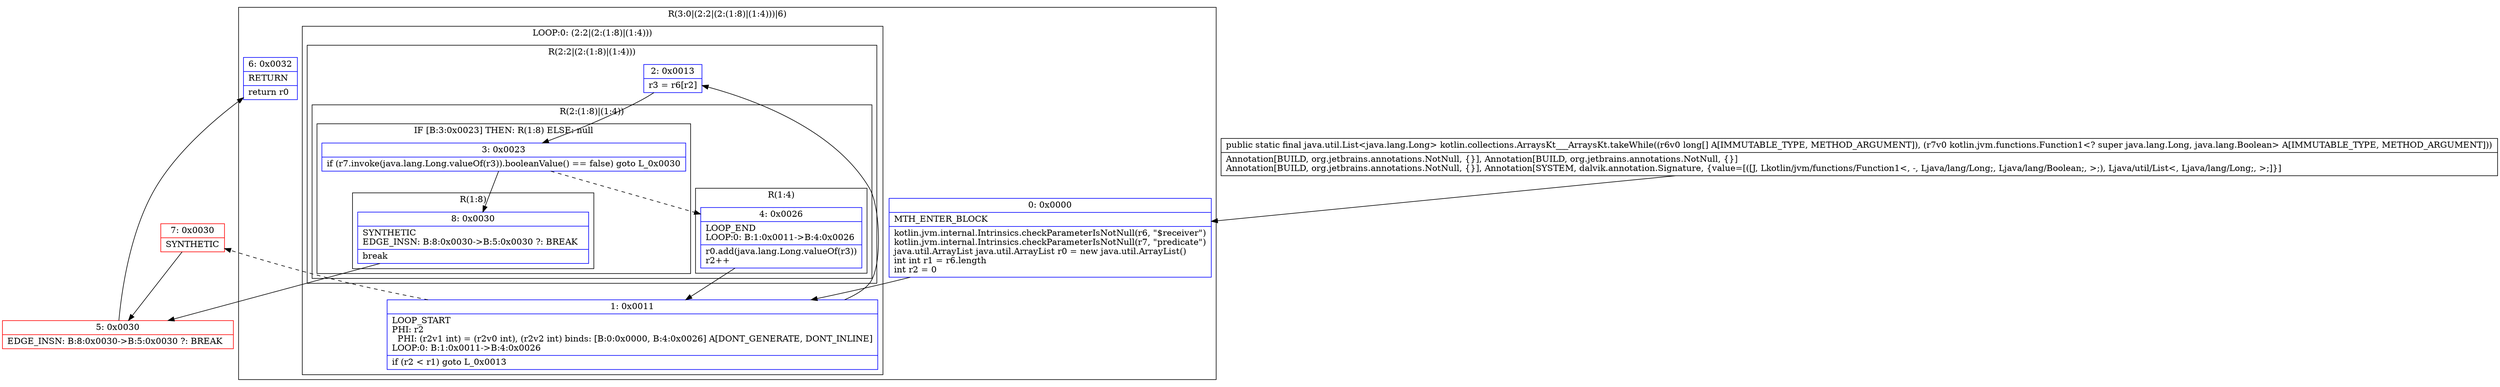 digraph "CFG forkotlin.collections.ArraysKt___ArraysKt.takeWhile([JLkotlin\/jvm\/functions\/Function1;)Ljava\/util\/List;" {
subgraph cluster_Region_609921750 {
label = "R(3:0|(2:2|(2:(1:8)|(1:4)))|6)";
node [shape=record,color=blue];
Node_0 [shape=record,label="{0\:\ 0x0000|MTH_ENTER_BLOCK\l|kotlin.jvm.internal.Intrinsics.checkParameterIsNotNull(r6, \"$receiver\")\lkotlin.jvm.internal.Intrinsics.checkParameterIsNotNull(r7, \"predicate\")\ljava.util.ArrayList java.util.ArrayList r0 = new java.util.ArrayList()\lint int r1 = r6.length\lint r2 = 0\l}"];
subgraph cluster_LoopRegion_991512502 {
label = "LOOP:0: (2:2|(2:(1:8)|(1:4)))";
node [shape=record,color=blue];
Node_1 [shape=record,label="{1\:\ 0x0011|LOOP_START\lPHI: r2 \l  PHI: (r2v1 int) = (r2v0 int), (r2v2 int) binds: [B:0:0x0000, B:4:0x0026] A[DONT_GENERATE, DONT_INLINE]\lLOOP:0: B:1:0x0011\-\>B:4:0x0026\l|if (r2 \< r1) goto L_0x0013\l}"];
subgraph cluster_Region_549455337 {
label = "R(2:2|(2:(1:8)|(1:4)))";
node [shape=record,color=blue];
Node_2 [shape=record,label="{2\:\ 0x0013|r3 = r6[r2]\l}"];
subgraph cluster_Region_138697286 {
label = "R(2:(1:8)|(1:4))";
node [shape=record,color=blue];
subgraph cluster_IfRegion_73310235 {
label = "IF [B:3:0x0023] THEN: R(1:8) ELSE: null";
node [shape=record,color=blue];
Node_3 [shape=record,label="{3\:\ 0x0023|if (r7.invoke(java.lang.Long.valueOf(r3)).booleanValue() == false) goto L_0x0030\l}"];
subgraph cluster_Region_1441816258 {
label = "R(1:8)";
node [shape=record,color=blue];
Node_8 [shape=record,label="{8\:\ 0x0030|SYNTHETIC\lEDGE_INSN: B:8:0x0030\-\>B:5:0x0030 ?: BREAK  \l|break\l}"];
}
}
subgraph cluster_Region_707907898 {
label = "R(1:4)";
node [shape=record,color=blue];
Node_4 [shape=record,label="{4\:\ 0x0026|LOOP_END\lLOOP:0: B:1:0x0011\-\>B:4:0x0026\l|r0.add(java.lang.Long.valueOf(r3))\lr2++\l}"];
}
}
}
}
Node_6 [shape=record,label="{6\:\ 0x0032|RETURN\l|return r0\l}"];
}
Node_5 [shape=record,color=red,label="{5\:\ 0x0030|EDGE_INSN: B:8:0x0030\-\>B:5:0x0030 ?: BREAK  \l}"];
Node_7 [shape=record,color=red,label="{7\:\ 0x0030|SYNTHETIC\l}"];
MethodNode[shape=record,label="{public static final java.util.List\<java.lang.Long\> kotlin.collections.ArraysKt___ArraysKt.takeWhile((r6v0 long[] A[IMMUTABLE_TYPE, METHOD_ARGUMENT]), (r7v0 kotlin.jvm.functions.Function1\<? super java.lang.Long, java.lang.Boolean\> A[IMMUTABLE_TYPE, METHOD_ARGUMENT]))  | Annotation[BUILD, org.jetbrains.annotations.NotNull, \{\}], Annotation[BUILD, org.jetbrains.annotations.NotNull, \{\}]\lAnnotation[BUILD, org.jetbrains.annotations.NotNull, \{\}], Annotation[SYSTEM, dalvik.annotation.Signature, \{value=[([J, Lkotlin\/jvm\/functions\/Function1\<, \-, Ljava\/lang\/Long;, Ljava\/lang\/Boolean;, \>;), Ljava\/util\/List\<, Ljava\/lang\/Long;, \>;]\}]\l}"];
MethodNode -> Node_0;
Node_0 -> Node_1;
Node_1 -> Node_2;
Node_1 -> Node_7[style=dashed];
Node_2 -> Node_3;
Node_3 -> Node_4[style=dashed];
Node_3 -> Node_8;
Node_8 -> Node_5;
Node_4 -> Node_1;
Node_5 -> Node_6;
Node_7 -> Node_5;
}

